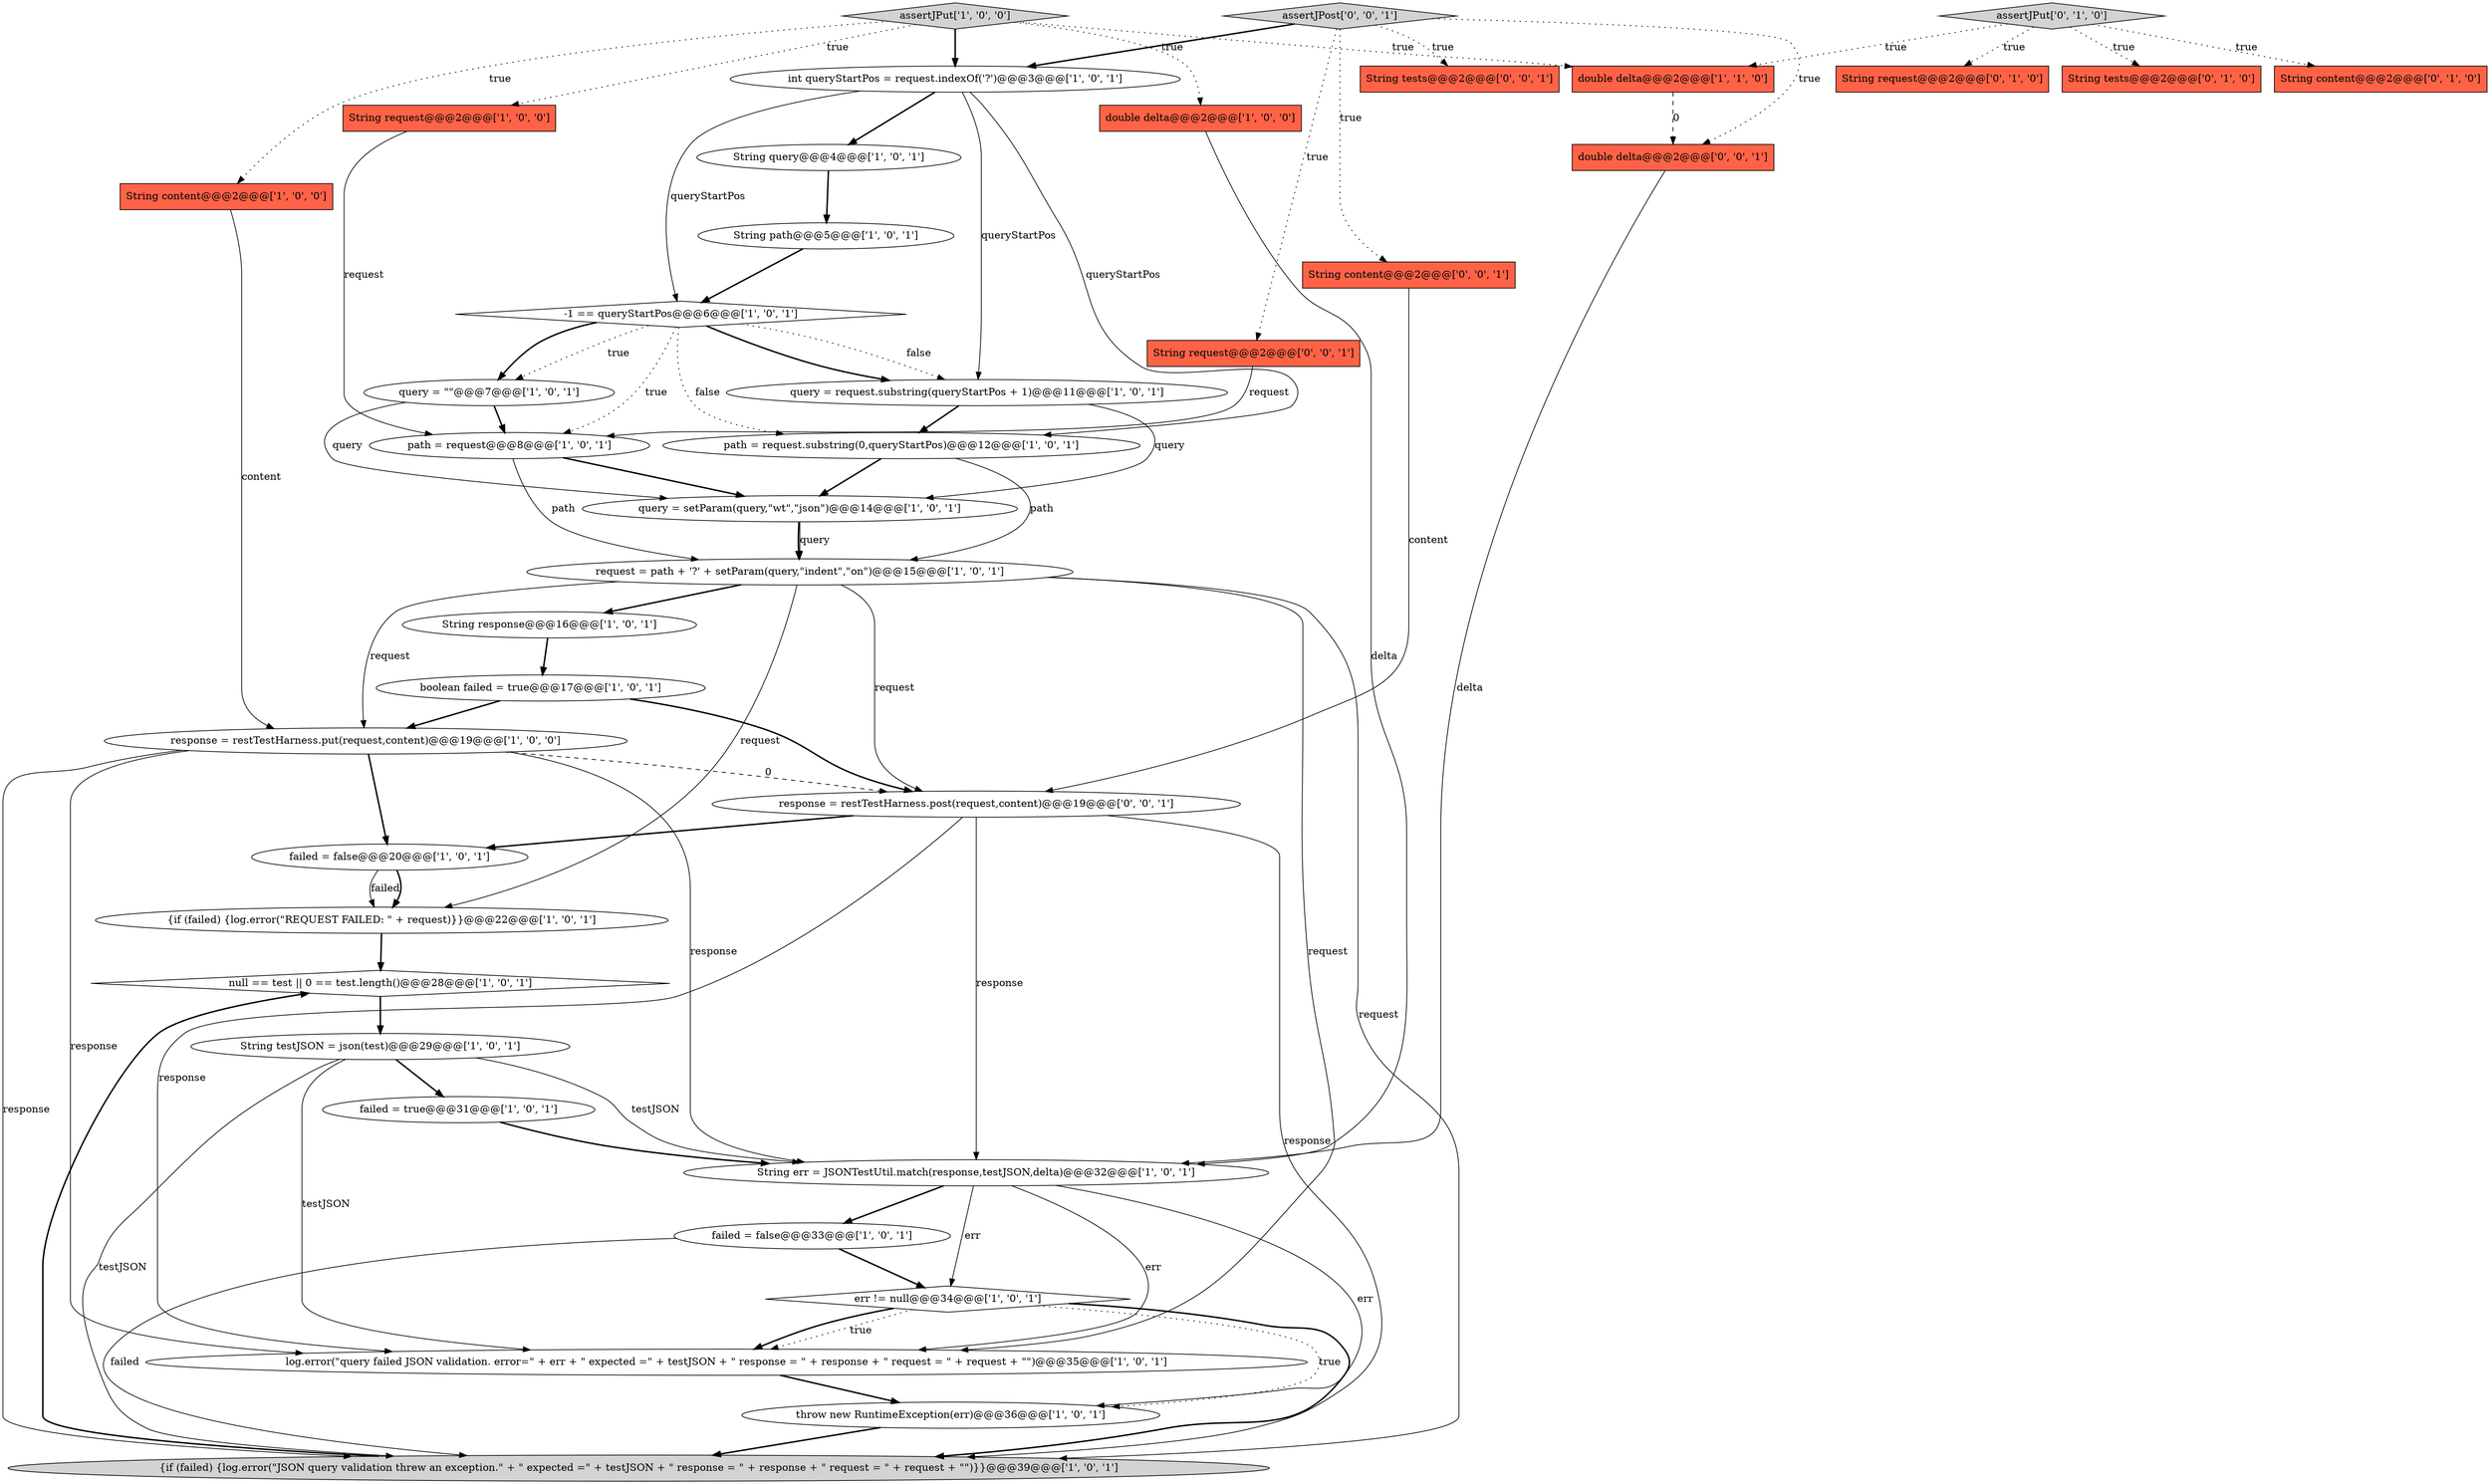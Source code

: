 digraph {
9 [style = filled, label = "failed = false@@@20@@@['1', '0', '1']", fillcolor = white, shape = ellipse image = "AAA0AAABBB1BBB"];
26 [style = filled, label = "null == test || 0 == test.length()@@@28@@@['1', '0', '1']", fillcolor = white, shape = diamond image = "AAA0AAABBB1BBB"];
11 [style = filled, label = "double delta@@@2@@@['1', '0', '0']", fillcolor = tomato, shape = box image = "AAA0AAABBB1BBB"];
14 [style = filled, label = "String content@@@2@@@['1', '0', '0']", fillcolor = tomato, shape = box image = "AAA0AAABBB1BBB"];
0 [style = filled, label = "-1 == queryStartPos@@@6@@@['1', '0', '1']", fillcolor = white, shape = diamond image = "AAA0AAABBB1BBB"];
13 [style = filled, label = "{if (failed) {log.error(\"REQUEST FAILED: \" + request)}}@@@22@@@['1', '0', '1']", fillcolor = white, shape = ellipse image = "AAA0AAABBB1BBB"];
27 [style = filled, label = "String request@@@2@@@['1', '0', '0']", fillcolor = tomato, shape = box image = "AAA0AAABBB1BBB"];
32 [style = filled, label = "String request@@@2@@@['0', '1', '0']", fillcolor = tomato, shape = box image = "AAA0AAABBB2BBB"];
34 [style = filled, label = "assertJPost['0', '0', '1']", fillcolor = lightgray, shape = diamond image = "AAA0AAABBB3BBB"];
5 [style = filled, label = "query = setParam(query,\"wt\",\"json\")@@@14@@@['1', '0', '1']", fillcolor = white, shape = ellipse image = "AAA0AAABBB1BBB"];
23 [style = filled, label = "log.error(\"query failed JSON validation. error=\" + err + \" expected =\" + testJSON + \" response = \" + response + \" request = \" + request + \"\")@@@35@@@['1', '0', '1']", fillcolor = white, shape = ellipse image = "AAA0AAABBB1BBB"];
20 [style = filled, label = "assertJPut['1', '0', '0']", fillcolor = lightgray, shape = diamond image = "AAA0AAABBB1BBB"];
18 [style = filled, label = "query = \"\"@@@7@@@['1', '0', '1']", fillcolor = white, shape = ellipse image = "AAA0AAABBB1BBB"];
22 [style = filled, label = "failed = false@@@33@@@['1', '0', '1']", fillcolor = white, shape = ellipse image = "AAA0AAABBB1BBB"];
24 [style = filled, label = "path = request.substring(0,queryStartPos)@@@12@@@['1', '0', '1']", fillcolor = white, shape = ellipse image = "AAA0AAABBB1BBB"];
30 [style = filled, label = "String tests@@@2@@@['0', '1', '0']", fillcolor = tomato, shape = box image = "AAA0AAABBB2BBB"];
1 [style = filled, label = "request = path + '?' + setParam(query,\"indent\",\"on\")@@@15@@@['1', '0', '1']", fillcolor = white, shape = ellipse image = "AAA0AAABBB1BBB"];
38 [style = filled, label = "double delta@@@2@@@['0', '0', '1']", fillcolor = tomato, shape = box image = "AAA0AAABBB3BBB"];
21 [style = filled, label = "query = request.substring(queryStartPos + 1)@@@11@@@['1', '0', '1']", fillcolor = white, shape = ellipse image = "AAA0AAABBB1BBB"];
19 [style = filled, label = "{if (failed) {log.error(\"JSON query validation threw an exception.\" + \" expected =\" + testJSON + \" response = \" + response + \" request = \" + request + \"\")}}@@@39@@@['1', '0', '1']", fillcolor = lightgray, shape = ellipse image = "AAA0AAABBB1BBB"];
12 [style = filled, label = "throw new RuntimeException(err)@@@36@@@['1', '0', '1']", fillcolor = white, shape = ellipse image = "AAA0AAABBB1BBB"];
16 [style = filled, label = "String path@@@5@@@['1', '0', '1']", fillcolor = white, shape = ellipse image = "AAA0AAABBB1BBB"];
36 [style = filled, label = "String content@@@2@@@['0', '0', '1']", fillcolor = tomato, shape = box image = "AAA0AAABBB3BBB"];
37 [style = filled, label = "String tests@@@2@@@['0', '0', '1']", fillcolor = tomato, shape = box image = "AAA0AAABBB3BBB"];
8 [style = filled, label = "failed = true@@@31@@@['1', '0', '1']", fillcolor = white, shape = ellipse image = "AAA0AAABBB1BBB"];
15 [style = filled, label = "path = request@@@8@@@['1', '0', '1']", fillcolor = white, shape = ellipse image = "AAA0AAABBB1BBB"];
31 [style = filled, label = "String content@@@2@@@['0', '1', '0']", fillcolor = tomato, shape = box image = "AAA0AAABBB2BBB"];
3 [style = filled, label = "err != null@@@34@@@['1', '0', '1']", fillcolor = white, shape = diamond image = "AAA0AAABBB1BBB"];
4 [style = filled, label = "String response@@@16@@@['1', '0', '1']", fillcolor = white, shape = ellipse image = "AAA0AAABBB1BBB"];
6 [style = filled, label = "response = restTestHarness.put(request,content)@@@19@@@['1', '0', '0']", fillcolor = white, shape = ellipse image = "AAA0AAABBB1BBB"];
25 [style = filled, label = "boolean failed = true@@@17@@@['1', '0', '1']", fillcolor = white, shape = ellipse image = "AAA0AAABBB1BBB"];
7 [style = filled, label = "String query@@@4@@@['1', '0', '1']", fillcolor = white, shape = ellipse image = "AAA0AAABBB1BBB"];
28 [style = filled, label = "double delta@@@2@@@['1', '1', '0']", fillcolor = tomato, shape = box image = "AAA0AAABBB1BBB"];
29 [style = filled, label = "assertJPut['0', '1', '0']", fillcolor = lightgray, shape = diamond image = "AAA0AAABBB2BBB"];
17 [style = filled, label = "int queryStartPos = request.indexOf('?')@@@3@@@['1', '0', '1']", fillcolor = white, shape = ellipse image = "AAA0AAABBB1BBB"];
33 [style = filled, label = "String request@@@2@@@['0', '0', '1']", fillcolor = tomato, shape = box image = "AAA0AAABBB3BBB"];
10 [style = filled, label = "String err = JSONTestUtil.match(response,testJSON,delta)@@@32@@@['1', '0', '1']", fillcolor = white, shape = ellipse image = "AAA0AAABBB1BBB"];
35 [style = filled, label = "response = restTestHarness.post(request,content)@@@19@@@['0', '0', '1']", fillcolor = white, shape = ellipse image = "AAA0AAABBB3BBB"];
2 [style = filled, label = "String testJSON = json(test)@@@29@@@['1', '0', '1']", fillcolor = white, shape = ellipse image = "AAA0AAABBB1BBB"];
22->19 [style = solid, label="failed"];
35->19 [style = solid, label="response"];
10->22 [style = bold, label=""];
8->10 [style = bold, label=""];
2->23 [style = solid, label="testJSON"];
1->4 [style = bold, label=""];
16->0 [style = bold, label=""];
27->15 [style = solid, label="request"];
38->10 [style = solid, label="delta"];
11->10 [style = solid, label="delta"];
2->19 [style = solid, label="testJSON"];
20->17 [style = bold, label=""];
0->21 [style = dotted, label="false"];
0->24 [style = dotted, label="false"];
18->5 [style = solid, label="query"];
4->25 [style = bold, label=""];
6->23 [style = solid, label="response"];
0->18 [style = dotted, label="true"];
17->21 [style = solid, label="queryStartPos"];
20->11 [style = dotted, label="true"];
35->9 [style = bold, label=""];
0->15 [style = dotted, label="true"];
34->36 [style = dotted, label="true"];
10->23 [style = solid, label="err"];
18->15 [style = bold, label=""];
20->14 [style = dotted, label="true"];
17->24 [style = solid, label="queryStartPos"];
21->5 [style = solid, label="query"];
20->27 [style = dotted, label="true"];
6->19 [style = solid, label="response"];
10->12 [style = solid, label="err"];
21->24 [style = bold, label=""];
0->21 [style = bold, label=""];
35->10 [style = solid, label="response"];
5->1 [style = solid, label="query"];
25->6 [style = bold, label=""];
25->35 [style = bold, label=""];
9->13 [style = solid, label="failed"];
6->10 [style = solid, label="response"];
15->5 [style = bold, label=""];
24->5 [style = bold, label=""];
34->38 [style = dotted, label="true"];
6->35 [style = dashed, label="0"];
17->0 [style = solid, label="queryStartPos"];
17->7 [style = bold, label=""];
22->3 [style = bold, label=""];
1->19 [style = solid, label="request"];
14->6 [style = solid, label="content"];
5->1 [style = bold, label=""];
26->2 [style = bold, label=""];
35->23 [style = solid, label="response"];
3->23 [style = bold, label=""];
29->28 [style = dotted, label="true"];
3->19 [style = bold, label=""];
20->28 [style = dotted, label="true"];
15->1 [style = solid, label="path"];
13->26 [style = bold, label=""];
19->26 [style = bold, label=""];
3->12 [style = dotted, label="true"];
34->17 [style = bold, label=""];
7->16 [style = bold, label=""];
1->23 [style = solid, label="request"];
34->33 [style = dotted, label="true"];
10->3 [style = solid, label="err"];
3->23 [style = dotted, label="true"];
29->30 [style = dotted, label="true"];
36->35 [style = solid, label="content"];
0->18 [style = bold, label=""];
23->12 [style = bold, label=""];
1->35 [style = solid, label="request"];
29->31 [style = dotted, label="true"];
2->10 [style = solid, label="testJSON"];
24->1 [style = solid, label="path"];
6->9 [style = bold, label=""];
12->19 [style = bold, label=""];
34->37 [style = dotted, label="true"];
33->15 [style = solid, label="request"];
29->32 [style = dotted, label="true"];
2->8 [style = bold, label=""];
28->38 [style = dashed, label="0"];
1->13 [style = solid, label="request"];
9->13 [style = bold, label=""];
1->6 [style = solid, label="request"];
}
